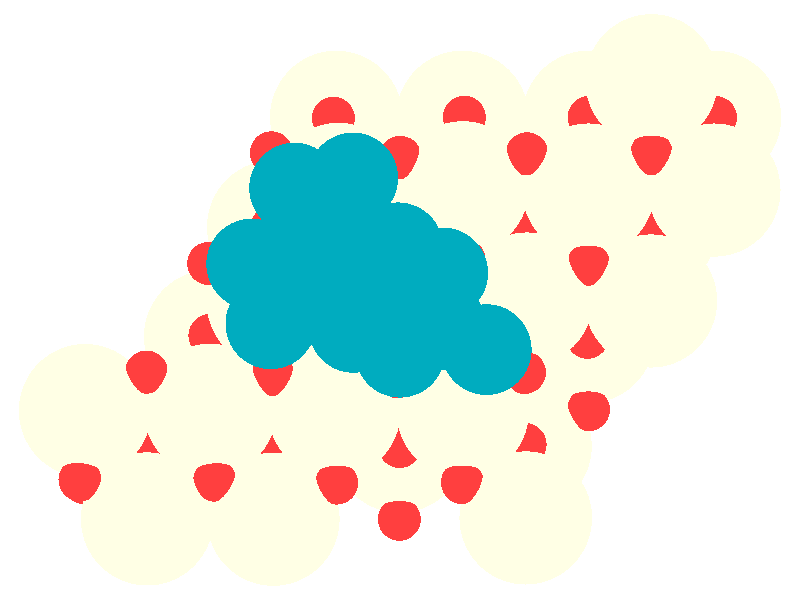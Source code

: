 #include "colors.inc"
#include "finish.inc"

global_settings {assumed_gamma 1 max_trace_level 6}
background {color White}
camera {orthographic
  right -24.62*x up 18.39*y
  direction 1.00*z
  location <0,0,50.00> look_at <0,0,0>}
light_source {<  2.00,   3.00,  40.00> color White
  area_light <0.70, 0, 0>, <0, 0.70, 0>, 3, 3
  adaptive 1 jitter}

#declare simple = finish {phong 0.7}
#declare pale = finish {ambient .5 diffuse .85 roughness .001 specular 0.200 }
#declare intermediate = finish {ambient 0.3 diffuse 0.6 specular 0.10 roughness 0.04 }
#declare vmd = finish {ambient .0 diffuse .65 phong 0.1 phong_size 40. specular 0.500 }
#declare jmol = finish {ambient .2 diffuse .6 specular 1 roughness .001 metallic}
#declare ase2 = finish {ambient 0.05 brilliance 3 diffuse 0.6 metallic specular 0.70 roughness 0.04 reflection 0.15}
#declare ase3 = finish {ambient .15 brilliance 2 diffuse .6 metallic specular 1. roughness .001 reflection .0}
#declare glass = finish {ambient .05 diffuse .3 specular 1. roughness .001}
#declare glass2 = finish {ambient .0 diffuse .3 specular 1. reflection .25 roughness .001}
#declare Rcell = 0.020;
#declare Rbond = 0.100;

#macro atom(LOC, R, COL, TRANS, FIN)
  sphere{LOC, R texture{pigment{color COL transmit TRANS} finish{FIN}}}
#end
#macro constrain(LOC, R, COL, TRANS FIN)
union{torus{R, Rcell rotate 45*z texture{pigment{color COL transmit TRANS} finish{FIN}}}
      torus{R, Rcell rotate -45*z texture{pigment{color COL transmit TRANS} finish{FIN}}}
      translate LOC}
#end

atom(< -1.96,   5.60, -11.95>, 2.04, rgb <1.00, 1.00, 0.78>, 0.0, ase3) // #0 
atom(<  3.86,  -4.48, -11.95>, 2.04, rgb <1.00, 1.00, 0.78>, 0.0, ase3) // #1 
atom(< -5.84,  -1.12, -11.95>, 2.04, rgb <1.00, 1.00, 0.78>, 0.0, ase3) // #2 
atom(<  5.80,  -1.12, -11.95>, 2.04, rgb <1.00, 1.00, 0.78>, 0.0, ase3) // #3 
atom(<  1.92,   5.60, -11.95>, 2.04, rgb <1.00, 1.00, 0.78>, 0.0, ase3) // #4 
atom(<  7.74,   2.24, -11.95>, 2.04, rgb <1.00, 1.00, 0.78>, 0.0, ase3) // #5 
atom(< -1.96,  -1.12, -11.95>, 2.04, rgb <1.00, 1.00, 0.78>, 0.0, ase3) // #6 
atom(<  9.69,   5.60, -11.95>, 2.04, rgb <1.00, 1.00, 0.78>, 0.0, ase3) // #7 
atom(<  5.80,   5.60, -11.95>, 2.04, rgb <1.00, 1.00, 0.78>, 0.0, ase3) // #8 
atom(< -0.02,  -4.48, -11.95>, 2.04, rgb <1.00, 1.00, 0.78>, 0.0, ase3) // #9 
atom(<  1.92,  -1.12, -11.95>, 2.04, rgb <1.00, 1.00, 0.78>, 0.0, ase3) // #10 
atom(< -0.02,   2.24, -11.95>, 2.04, rgb <1.00, 1.00, 0.78>, 0.0, ase3) // #11 
atom(< -7.78,  -4.48, -11.95>, 2.04, rgb <1.00, 1.00, 0.78>, 0.0, ase3) // #12 
atom(<  3.86,   2.24, -11.95>, 2.04, rgb <1.00, 1.00, 0.78>, 0.0, ase3) // #13 
atom(< -3.90,   2.24, -11.95>, 2.04, rgb <1.00, 1.00, 0.78>, 0.0, ase3) // #14 
atom(< -3.90,  -4.48, -11.95>, 2.04, rgb <1.00, 1.00, 0.78>, 0.0, ase3) // #15 
atom(< -3.90,  -6.72,  -8.84>, 2.04, rgb <1.00, 1.00, 0.78>, 0.0, ase3) // #16 
atom(<  3.91,   0.03,  -8.84>, 2.04, rgb <1.00, 1.00, 0.78>, 0.0, ase3) // #17 
atom(< -2.02,  -3.41,  -8.86>, 2.04, rgb <1.00, 1.00, 0.78>, 0.0, ase3) // #18 
atom(<  7.74,   6.72,  -8.85>, 2.04, rgb <1.00, 1.00, 0.78>, 0.0, ase3) // #19 
atom(<  0.00,  -0.01,  -8.91>, 2.04, rgb <1.00, 1.00, 0.78>, 0.0, ase3) // #20 
atom(<  1.93,  -3.41,  -8.84>, 2.04, rgb <1.00, 1.00, 0.78>, 0.0, ase3) // #21 
atom(<  1.93,   3.44,  -8.85>, 2.04, rgb <1.00, 1.00, 0.78>, 0.0, ase3) // #22 
atom(<  7.72,  -0.03,  -8.83>, 2.04, rgb <1.00, 1.00, 0.78>, 0.0, ase3) // #23 
atom(< -7.78,  -6.71,  -8.76>, 2.04, rgb <1.00, 1.00, 0.78>, 0.0, ase3) // #24 
atom(<  9.67,   3.37,  -8.83>, 2.04, rgb <1.00, 1.00, 0.78>, 0.0, ase3) // #25 
atom(< -5.84,  -3.38,  -8.83>, 2.04, rgb <1.00, 1.00, 0.78>, 0.0, ase3) // #26 
atom(< -9.69,  -3.39,  -8.83>, 2.04, rgb <1.00, 1.00, 0.78>, 0.0, ase3) // #27 
atom(< -3.91,  -0.06,  -8.85>, 2.04, rgb <1.00, 1.00, 0.78>, 0.0, ase3) // #28 
atom(<  5.80,   3.37,  -8.85>, 2.04, rgb <1.00, 1.00, 0.78>, 0.0, ase3) // #29 
atom(< -1.90,   3.39,  -8.85>, 2.04, rgb <1.00, 1.00, 0.78>, 0.0, ase3) // #30 
atom(<  3.87,  -6.68,  -8.83>, 2.04, rgb <1.00, 1.00, 0.78>, 0.0, ase3) // #31 
atom(< -1.96,   1.12, -12.74>, 0.66, rgb <1.00, 0.05, 0.05>, 0.0, ase3) // #32 
atom(< -7.78,  -2.24, -12.74>, 0.66, rgb <1.00, 0.05, 0.05>, 0.0, ase3) // #33 
atom(< -0.02,   4.48, -12.74>, 0.66, rgb <1.00, 0.05, 0.05>, 0.0, ase3) // #34 
atom(< -9.72,  -5.60, -12.74>, 0.66, rgb <1.00, 0.05, 0.05>, 0.0, ase3) // #35 
atom(<  3.86,  -2.24, -12.74>, 0.66, rgb <1.00, 0.05, 0.05>, 0.0, ase3) // #36 
atom(< -3.90,   4.48, -12.74>, 0.66, rgb <1.00, 0.05, 0.05>, 0.0, ase3) // #37 
atom(<  1.92,   1.12, -12.74>, 0.66, rgb <1.00, 0.05, 0.05>, 0.0, ase3) // #38 
atom(< -5.84,   1.12, -12.74>, 0.66, rgb <1.00, 0.05, 0.05>, 0.0, ase3) // #39 
atom(< -5.84,  -5.60, -12.74>, 0.66, rgb <1.00, 0.05, 0.05>, 0.0, ase3) // #40 
atom(<  7.74,   4.48, -12.74>, 0.66, rgb <1.00, 0.05, 0.05>, 0.0, ase3) // #41 
atom(< -0.02,  -2.24, -12.74>, 0.66, rgb <1.00, 0.05, 0.05>, 0.0, ase3) // #42 
atom(< -1.96,  -5.60, -12.74>, 0.66, rgb <1.00, 0.05, 0.05>, 0.0, ase3) // #43 
atom(< -3.90,  -2.24, -12.74>, 0.66, rgb <1.00, 0.05, 0.05>, 0.0, ase3) // #44 
atom(<  3.86,   4.48, -12.74>, 0.66, rgb <1.00, 0.05, 0.05>, 0.0, ase3) // #45 
atom(<  5.80,   1.12, -12.74>, 0.66, rgb <1.00, 0.05, 0.05>, 0.0, ase3) // #46 
atom(<  1.92,  -5.60, -12.74>, 0.66, rgb <1.00, 0.05, 0.05>, 0.0, ase3) // #47 
atom(< -3.90,  -6.72, -11.15>, 0.66, rgb <1.00, 0.05, 0.05>, 0.0, ase3) // #48 
atom(< -1.96,  -3.36, -11.15>, 0.66, rgb <1.00, 0.05, 0.05>, 0.0, ase3) // #49 
atom(< -0.02,  -6.72, -11.15>, 0.66, rgb <1.00, 0.05, 0.05>, 0.0, ase3) // #50 
atom(< -3.90,   0.00, -11.15>, 0.66, rgb <1.00, 0.05, 0.05>, 0.0, ase3) // #51 
atom(< -0.02,   0.00, -11.15>, 0.66, rgb <1.00, 0.05, 0.05>, 0.0, ase3) // #52 
atom(<  7.74,   0.00, -11.15>, 0.66, rgb <1.00, 0.05, 0.05>, 0.0, ase3) // #53 
atom(<  1.92,  -3.36, -11.15>, 0.66, rgb <1.00, 0.05, 0.05>, 0.0, ase3) // #54 
atom(< -5.84,  -3.36, -11.15>, 0.66, rgb <1.00, 0.05, 0.05>, 0.0, ase3) // #55 
atom(<  5.80,  -3.36, -11.15>, 0.66, rgb <1.00, 0.05, 0.05>, 0.0, ase3) // #56 
atom(< -7.78,  -6.72, -11.15>, 0.66, rgb <1.00, 0.05, 0.05>, 0.0, ase3) // #57 
atom(<  3.86,   0.00, -11.15>, 0.66, rgb <1.00, 0.05, 0.05>, 0.0, ase3) // #58 
atom(<  3.86,  -6.72, -11.15>, 0.66, rgb <1.00, 0.05, 0.05>, 0.0, ase3) // #59 
atom(<  9.69,   3.36, -11.15>, 0.66, rgb <1.00, 0.05, 0.05>, 0.0, ase3) // #60 
atom(<  5.80,   3.36, -11.15>, 0.66, rgb <1.00, 0.05, 0.05>, 0.0, ase3) // #61 
atom(< -1.96,   3.36, -11.15>, 0.66, rgb <1.00, 0.05, 0.05>, 0.0, ase3) // #62 
atom(<  1.92,   3.36, -11.15>, 0.66, rgb <1.00, 0.05, 0.05>, 0.0, ase3) // #63 
atom(< -0.01,  -4.49,  -9.65>, 0.66, rgb <1.00, 0.05, 0.05>, 0.0, ase3) // #64 
atom(< -3.93,   2.25,  -9.62>, 0.66, rgb <1.00, 0.05, 0.05>, 0.0, ase3) // #65 
atom(<  9.71,   5.59,  -9.63>, 0.66, rgb <1.00, 0.05, 0.05>, 0.0, ase3) // #66 
atom(<  5.82,   5.60,  -9.65>, 0.66, rgb <1.00, 0.05, 0.05>, 0.0, ase3) // #67 
atom(<  7.77,   2.22,  -9.63>, 0.66, rgb <1.00, 0.05, 0.05>, 0.0, ase3) // #68 
atom(<  1.93,  -1.12,  -9.62>, 0.66, rgb <1.00, 0.05, 0.05>, 0.0, ase3) // #69 
atom(< -2.05,   5.57,  -9.61>, 0.66, rgb <1.00, 0.05, 0.05>, 0.0, ase3) // #70 
atom(< -5.85,  -1.09,  -9.63>, 0.66, rgb <1.00, 0.05, 0.05>, 0.0, ase3) // #71 
atom(< -1.95,  -1.13,  -9.65>, 0.66, rgb <1.00, 0.05, 0.05>, 0.0, ase3) // #72 
atom(< -0.00,   2.21,  -9.67>, 0.66, rgb <1.00, 0.05, 0.05>, 0.0, ase3) // #73 
atom(<  5.77,  -1.14,  -9.63>, 0.66, rgb <1.00, 0.05, 0.05>, 0.0, ase3) // #74 
atom(< -3.89,  -4.49,  -9.68>, 0.66, rgb <1.00, 0.05, 0.05>, 0.0, ase3) // #75 
atom(<  3.88,   2.24,  -9.65>, 0.66, rgb <1.00, 0.05, 0.05>, 0.0, ase3) // #76 
atom(<  1.98,   5.60,  -9.64>, 0.66, rgb <1.00, 0.05, 0.05>, 0.0, ase3) // #77 
atom(< -7.79,  -4.42,  -9.63>, 0.66, rgb <1.00, 0.05, 0.05>, 0.0, ase3) // #78 
atom(<  3.85,  -4.43,  -9.65>, 0.66, rgb <1.00, 0.05, 0.05>, 0.0, ase3) // #79 
atom(<  0.01,   4.37,  -8.06>, 0.66, rgb <1.00, 0.05, 0.05>, 0.0, ase3) // #80 
atom(<  7.74,   4.49,  -8.08>, 0.66, rgb <1.00, 0.05, 0.05>, 0.0, ase3) // #81 
atom(<  3.91,   4.48,  -8.06>, 0.66, rgb <1.00, 0.05, 0.05>, 0.0, ase3) // #82 
atom(< -9.85,  -5.51,  -8.01>, 0.66, rgb <1.00, 0.05, 0.05>, 0.0, ase3) // #83 
atom(< -1.92,   1.09,  -8.17>, 0.66, rgb <1.00, 0.05, 0.05>, 0.0, ase3) // #84 
atom(< -3.92,  -2.28,  -8.09>, 0.66, rgb <1.00, 0.05, 0.05>, 0.0, ase3) // #85 
atom(< -5.70,  -5.52,  -8.02>, 0.66, rgb <1.00, 0.05, 0.05>, 0.0, ase3) // #86 
atom(< -7.80,  -2.21,  -8.03>, 0.66, rgb <1.00, 0.05, 0.05>, 0.0, ase3) // #87 
atom(<  1.98,   1.22,  -8.05>, 0.66, rgb <1.00, 0.05, 0.05>, 0.0, ase3) // #88 
atom(< -0.09,  -2.35,  -8.05>, 0.66, rgb <1.00, 0.05, 0.05>, 0.0, ase3) // #89 
atom(< -1.95,  -5.61,  -8.08>, 0.66, rgb <1.00, 0.05, 0.05>, 0.0, ase3) // #90 
atom(< -5.89,   1.12,  -7.90>, 0.66, rgb <1.00, 0.05, 0.05>, 0.0, ase3) // #91 
atom(<  5.80,   1.10,  -8.07>, 0.66, rgb <1.00, 0.05, 0.05>, 0.0, ase3) // #92 
atom(<  3.83,  -2.22,  -7.87>, 0.66, rgb <1.00, 0.05, 0.05>, 0.0, ase3) // #93 
atom(<  1.92,  -5.59,  -8.07>, 0.66, rgb <1.00, 0.05, 0.05>, 0.0, ase3) // #94 
atom(< -3.96,   4.51,  -7.87>, 0.66, rgb <1.00, 0.05, 0.05>, 0.0, ase3) // #95 
atom(<  0.00,  -1.60,  -6.17>, 1.39, rgb <0.00, 0.41, 0.52>, 0.0, ase3) // #96 
atom(<  1.32,   0.83,  -6.17>, 1.39, rgb <0.00, 0.41, 0.52>, 0.0, ase3) // #97 
atom(<  2.66,  -1.52,  -6.27>, 1.39, rgb <0.00, 0.41, 0.52>, 0.0, ase3) // #98 
atom(<  1.24,  -0.75,  -4.05>, 1.39, rgb <0.00, 0.41, 0.52>, 0.0, ase3) // #99 
atom(< -1.59,   0.92,  -6.19>, 1.39, rgb <0.00, 0.41, 0.52>, 0.0, ase3) // #100 
atom(< -1.45,   3.74,  -4.29>, 1.39, rgb <0.00, 0.41, 0.52>, 0.0, ase3) // #101 
atom(< -0.06,   1.60,  -4.13>, 1.39, rgb <0.00, 0.41, 0.52>, 0.0, ase3) // #102 
atom(< -1.43,  -0.84,  -4.18>, 1.39, rgb <0.00, 0.41, 0.52>, 0.0, ase3) // #103 
atom(< -3.98,  -0.73,  -4.41>, 1.39, rgb <0.00, 0.41, 0.52>, 0.0, ase3) // #104 
atom(< -0.16,   0.02,  -1.93>, 1.39, rgb <0.00, 0.41, 0.52>, 0.0, ase3) // #105 
atom(< -4.57,   1.10,  -6.26>, 1.39, rgb <0.00, 0.41, 0.52>, 0.0, ase3) // #106 
atom(< -3.25,   3.43,  -6.22>, 1.39, rgb <0.00, 0.41, 0.52>, 0.0, ase3) // #107 
atom(< -3.10,   1.72,  -4.14>, 1.39, rgb <0.00, 0.41, 0.52>, 0.0, ase3) // #108 
atom(< -1.59,   2.40,  -2.02>, 1.39, rgb <0.00, 0.41, 0.52>, 0.0, ase3) // #109 
atom(< -2.96,  -0.02,  -2.08>, 1.39, rgb <0.00, 0.41, 0.52>, 0.0, ase3) // #110 
atom(< -1.65,   0.77,   0.00>, 1.39, rgb <0.00, 0.41, 0.52>, 0.0, ase3) // #111 
